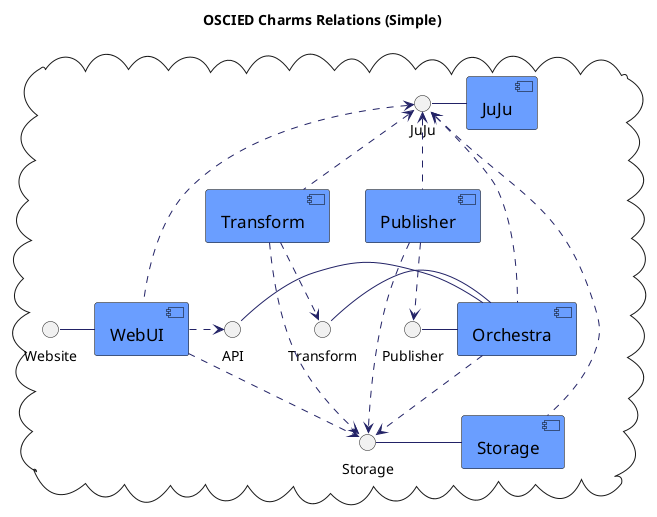 @startuml

skinparam component {
    FontColor          black
    AttributeFontColor black
    FontSize           17
    AttributeFontSize  15
    AttributeFontname  Droid Sans Mono
    BackgroundColor    #6A9EFF
    BorderColor        black
    ArrowColor         #222266
}

title "OSCIED Charms Relations (Simple)"
skinparam componentStyle uml2

cloud {
    interface "JuJu" as juju
    interface "API" as api
    interface "Storage" as storage
    interface "Transform" as transform
    interface "Publisher" as publisher
    interface "Website" as website

    juju - [JuJu]

    website - [WebUI]
    [WebUI] .up.> juju
    [WebUI] .down.> storage
    [WebUI] .right.> api

    api - [Orchestra]
    transform - [Orchestra]
    publisher - [Orchestra]
    [Orchestra] .up.> juju
    [Orchestra] .down.> storage

    [Transform] .up.> juju
    [Transform] .down.> storage
    [Transform] ..> transform

    [Publisher] .up.> juju
    [Publisher] .down.> storage
    [Publisher] ..> publisher

    storage - [Storage]
    [Storage] .up.> juju
}

@enduml
